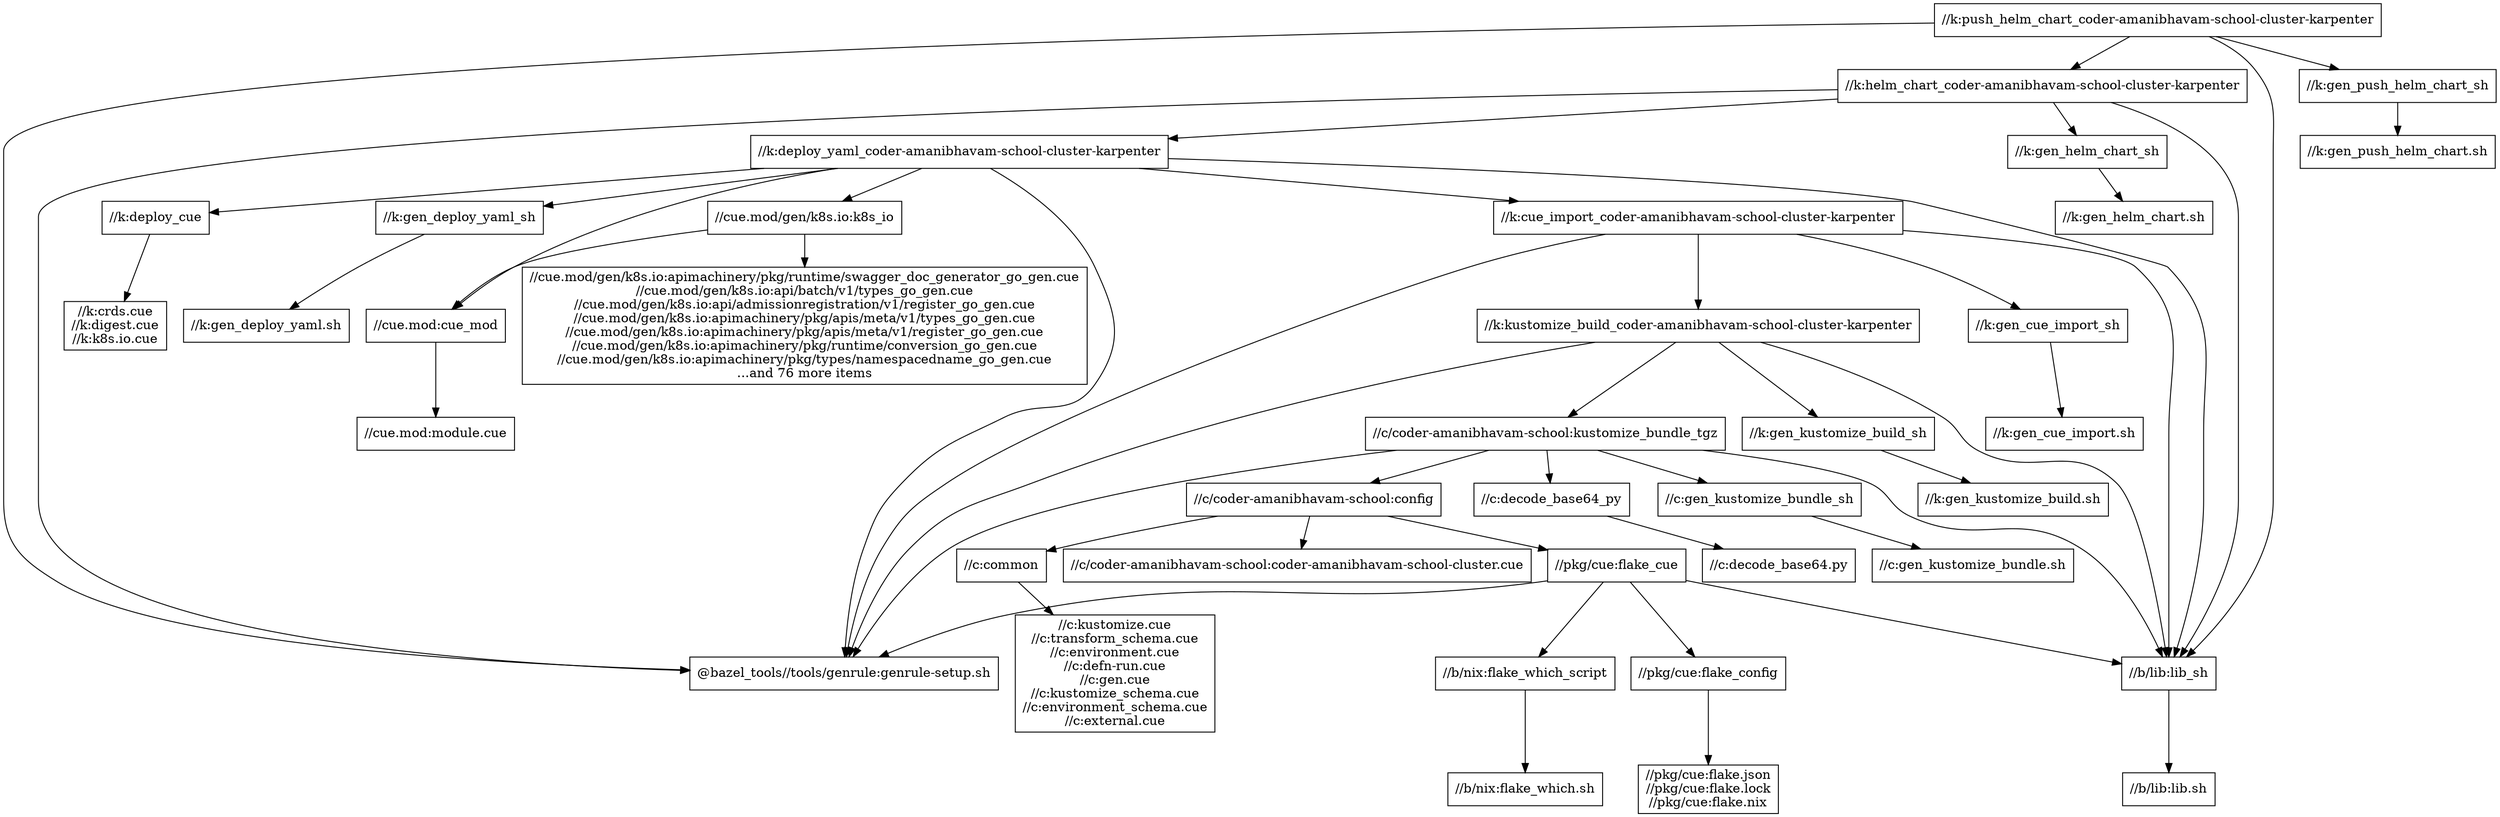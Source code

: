 digraph mygraph {
  node [shape=box];
  "//k:push_helm_chart_coder-amanibhavam-school-cluster-karpenter"
  "//k:push_helm_chart_coder-amanibhavam-school-cluster-karpenter" -> "//k:helm_chart_coder-amanibhavam-school-cluster-karpenter"
  "//k:push_helm_chart_coder-amanibhavam-school-cluster-karpenter" -> "//k:gen_push_helm_chart_sh"
  "//k:push_helm_chart_coder-amanibhavam-school-cluster-karpenter" -> "//b/lib:lib_sh"
  "//k:push_helm_chart_coder-amanibhavam-school-cluster-karpenter" -> "@bazel_tools//tools/genrule:genrule-setup.sh"
  "//k:gen_push_helm_chart_sh"
  "//k:gen_push_helm_chart_sh" -> "//k:gen_push_helm_chart.sh"
  "//k:gen_push_helm_chart.sh"
  "//k:helm_chart_coder-amanibhavam-school-cluster-karpenter"
  "//k:helm_chart_coder-amanibhavam-school-cluster-karpenter" -> "//k:deploy_yaml_coder-amanibhavam-school-cluster-karpenter"
  "//k:helm_chart_coder-amanibhavam-school-cluster-karpenter" -> "//k:gen_helm_chart_sh"
  "//k:helm_chart_coder-amanibhavam-school-cluster-karpenter" -> "@bazel_tools//tools/genrule:genrule-setup.sh"
  "//k:helm_chart_coder-amanibhavam-school-cluster-karpenter" -> "//b/lib:lib_sh"
  "//k:deploy_yaml_coder-amanibhavam-school-cluster-karpenter"
  "//k:deploy_yaml_coder-amanibhavam-school-cluster-karpenter" -> "//k:cue_import_coder-amanibhavam-school-cluster-karpenter"
  "//k:deploy_yaml_coder-amanibhavam-school-cluster-karpenter" -> "//k:deploy_cue"
  "//k:deploy_yaml_coder-amanibhavam-school-cluster-karpenter" -> "//k:gen_deploy_yaml_sh"
  "//k:deploy_yaml_coder-amanibhavam-school-cluster-karpenter" -> "//cue.mod:cue_mod"
  "//k:deploy_yaml_coder-amanibhavam-school-cluster-karpenter" -> "//cue.mod/gen/k8s.io:k8s_io"
  "//k:deploy_yaml_coder-amanibhavam-school-cluster-karpenter" -> "//b/lib:lib_sh"
  "//k:deploy_yaml_coder-amanibhavam-school-cluster-karpenter" -> "@bazel_tools//tools/genrule:genrule-setup.sh"
  "//cue.mod/gen/k8s.io:k8s_io"
  "//cue.mod/gen/k8s.io:k8s_io" -> "//cue.mod/gen/k8s.io:apimachinery/pkg/runtime/swagger_doc_generator_go_gen.cue\n//cue.mod/gen/k8s.io:api/batch/v1/types_go_gen.cue\n//cue.mod/gen/k8s.io:api/admissionregistration/v1/register_go_gen.cue\n//cue.mod/gen/k8s.io:apimachinery/pkg/apis/meta/v1/types_go_gen.cue\n//cue.mod/gen/k8s.io:apimachinery/pkg/apis/meta/v1/register_go_gen.cue\n//cue.mod/gen/k8s.io:apimachinery/pkg/runtime/conversion_go_gen.cue\n//cue.mod/gen/k8s.io:apimachinery/pkg/types/namespacedname_go_gen.cue\n...and 76 more items"
  "//cue.mod/gen/k8s.io:k8s_io" -> "//cue.mod:cue_mod"
  "//cue.mod/gen/k8s.io:apimachinery/pkg/runtime/swagger_doc_generator_go_gen.cue\n//cue.mod/gen/k8s.io:api/batch/v1/types_go_gen.cue\n//cue.mod/gen/k8s.io:api/admissionregistration/v1/register_go_gen.cue\n//cue.mod/gen/k8s.io:apimachinery/pkg/apis/meta/v1/types_go_gen.cue\n//cue.mod/gen/k8s.io:apimachinery/pkg/apis/meta/v1/register_go_gen.cue\n//cue.mod/gen/k8s.io:apimachinery/pkg/runtime/conversion_go_gen.cue\n//cue.mod/gen/k8s.io:apimachinery/pkg/types/namespacedname_go_gen.cue\n...and 76 more items"
  "//cue.mod:cue_mod"
  "//cue.mod:cue_mod" -> "//cue.mod:module.cue"
  "//cue.mod:module.cue"
  "//k:gen_deploy_yaml_sh"
  "//k:gen_deploy_yaml_sh" -> "//k:gen_deploy_yaml.sh"
  "//k:gen_deploy_yaml.sh"
  "//k:cue_import_coder-amanibhavam-school-cluster-karpenter"
  "//k:cue_import_coder-amanibhavam-school-cluster-karpenter" -> "//k:kustomize_build_coder-amanibhavam-school-cluster-karpenter"
  "//k:cue_import_coder-amanibhavam-school-cluster-karpenter" -> "//k:gen_cue_import_sh"
  "//k:cue_import_coder-amanibhavam-school-cluster-karpenter" -> "//b/lib:lib_sh"
  "//k:cue_import_coder-amanibhavam-school-cluster-karpenter" -> "@bazel_tools//tools/genrule:genrule-setup.sh"
  "//k:gen_cue_import_sh"
  "//k:gen_cue_import_sh" -> "//k:gen_cue_import.sh"
  "//k:kustomize_build_coder-amanibhavam-school-cluster-karpenter"
  "//k:kustomize_build_coder-amanibhavam-school-cluster-karpenter" -> "//k:gen_kustomize_build_sh"
  "//k:kustomize_build_coder-amanibhavam-school-cluster-karpenter" -> "//c/coder-amanibhavam-school:kustomize_bundle_tgz"
  "//k:kustomize_build_coder-amanibhavam-school-cluster-karpenter" -> "//b/lib:lib_sh"
  "//k:kustomize_build_coder-amanibhavam-school-cluster-karpenter" -> "@bazel_tools//tools/genrule:genrule-setup.sh"
  "//c/coder-amanibhavam-school:kustomize_bundle_tgz"
  "//c/coder-amanibhavam-school:kustomize_bundle_tgz" -> "//c/coder-amanibhavam-school:config"
  "//c/coder-amanibhavam-school:kustomize_bundle_tgz" -> "@bazel_tools//tools/genrule:genrule-setup.sh"
  "//c/coder-amanibhavam-school:kustomize_bundle_tgz" -> "//c:gen_kustomize_bundle_sh"
  "//c/coder-amanibhavam-school:kustomize_bundle_tgz" -> "//c:decode_base64_py"
  "//c/coder-amanibhavam-school:kustomize_bundle_tgz" -> "//b/lib:lib_sh"
  "//c:decode_base64_py"
  "//c:decode_base64_py" -> "//c:decode_base64.py"
  "//c:decode_base64.py"
  "//c:gen_kustomize_bundle_sh"
  "//c:gen_kustomize_bundle_sh" -> "//c:gen_kustomize_bundle.sh"
  "//c:gen_kustomize_bundle.sh"
  "//c/coder-amanibhavam-school:config"
  "//c/coder-amanibhavam-school:config" -> "//pkg/cue:flake_cue"
  "//c/coder-amanibhavam-school:config" -> "//c/coder-amanibhavam-school:coder-amanibhavam-school-cluster.cue"
  "//c/coder-amanibhavam-school:config" -> "//c:common"
  "//c:common"
  "//c:common" -> "//c:kustomize.cue\n//c:transform_schema.cue\n//c:environment.cue\n//c:defn-run.cue\n//c:gen.cue\n//c:kustomize_schema.cue\n//c:environment_schema.cue\n//c:external.cue"
  "//c:kustomize.cue\n//c:transform_schema.cue\n//c:environment.cue\n//c:defn-run.cue\n//c:gen.cue\n//c:kustomize_schema.cue\n//c:environment_schema.cue\n//c:external.cue"
  "//c/coder-amanibhavam-school:coder-amanibhavam-school-cluster.cue"
  "//pkg/cue:flake_cue"
  "//pkg/cue:flake_cue" -> "//pkg/cue:flake_config"
  "//pkg/cue:flake_cue" -> "@bazel_tools//tools/genrule:genrule-setup.sh"
  "//pkg/cue:flake_cue" -> "//b/lib:lib_sh"
  "//pkg/cue:flake_cue" -> "//b/nix:flake_which_script"
  "//b/nix:flake_which_script"
  "//b/nix:flake_which_script" -> "//b/nix:flake_which.sh"
  "//b/nix:flake_which.sh"
  "//b/lib:lib_sh"
  "//b/lib:lib_sh" -> "//b/lib:lib.sh"
  "//b/lib:lib.sh"
  "@bazel_tools//tools/genrule:genrule-setup.sh"
  "//pkg/cue:flake_config"
  "//pkg/cue:flake_config" -> "//pkg/cue:flake.json\n//pkg/cue:flake.lock\n//pkg/cue:flake.nix"
  "//pkg/cue:flake.json\n//pkg/cue:flake.lock\n//pkg/cue:flake.nix"
  "//k:gen_kustomize_build_sh"
  "//k:gen_kustomize_build_sh" -> "//k:gen_kustomize_build.sh"
  "//k:gen_kustomize_build.sh"
  "//k:deploy_cue"
  "//k:deploy_cue" -> "//k:crds.cue\n//k:digest.cue\n//k:k8s.io.cue"
  "//k:crds.cue\n//k:digest.cue\n//k:k8s.io.cue"
  "//k:gen_cue_import.sh"
  "//k:gen_helm_chart_sh"
  "//k:gen_helm_chart_sh" -> "//k:gen_helm_chart.sh"
  "//k:gen_helm_chart.sh"
}
